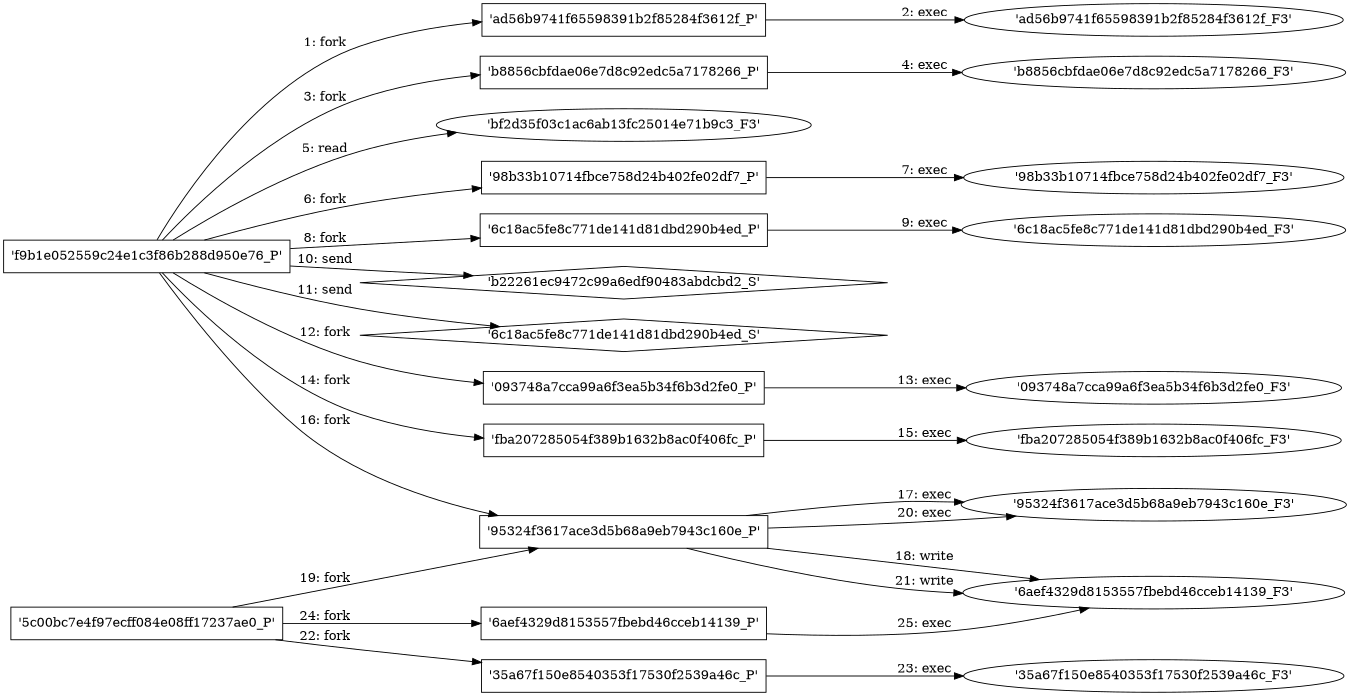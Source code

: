 digraph "D:\Learning\Paper\apt\基于CTI的攻击预警\Dataset\攻击图\ASGfromALLCTI\Threat Source newsletter (March 26, 2020).dot" {
rankdir="LR"
size="9"
fixedsize="false"
splines="true"
nodesep=0.3
ranksep=0
fontsize=10
overlap="scalexy"
engine= "neato"
	"'f9b1e052559c24e1c3f86b288d950e76_P'" [node_type=Process shape=box]
	"'ad56b9741f65598391b2f85284f3612f_P'" [node_type=Process shape=box]
	"'f9b1e052559c24e1c3f86b288d950e76_P'" -> "'ad56b9741f65598391b2f85284f3612f_P'" [label="1: fork"]
	"'ad56b9741f65598391b2f85284f3612f_P'" [node_type=Process shape=box]
	"'ad56b9741f65598391b2f85284f3612f_F3'" [node_type=File shape=ellipse]
	"'ad56b9741f65598391b2f85284f3612f_P'" -> "'ad56b9741f65598391b2f85284f3612f_F3'" [label="2: exec"]
	"'f9b1e052559c24e1c3f86b288d950e76_P'" [node_type=Process shape=box]
	"'b8856cbfdae06e7d8c92edc5a7178266_P'" [node_type=Process shape=box]
	"'f9b1e052559c24e1c3f86b288d950e76_P'" -> "'b8856cbfdae06e7d8c92edc5a7178266_P'" [label="3: fork"]
	"'b8856cbfdae06e7d8c92edc5a7178266_P'" [node_type=Process shape=box]
	"'b8856cbfdae06e7d8c92edc5a7178266_F3'" [node_type=File shape=ellipse]
	"'b8856cbfdae06e7d8c92edc5a7178266_P'" -> "'b8856cbfdae06e7d8c92edc5a7178266_F3'" [label="4: exec"]
	"'bf2d35f03c1ac6ab13fc25014e71b9c3_F3'" [node_type=file shape=ellipse]
	"'f9b1e052559c24e1c3f86b288d950e76_P'" [node_type=Process shape=box]
	"'f9b1e052559c24e1c3f86b288d950e76_P'" -> "'bf2d35f03c1ac6ab13fc25014e71b9c3_F3'" [label="5: read"]
	"'f9b1e052559c24e1c3f86b288d950e76_P'" [node_type=Process shape=box]
	"'98b33b10714fbce758d24b402fe02df7_P'" [node_type=Process shape=box]
	"'f9b1e052559c24e1c3f86b288d950e76_P'" -> "'98b33b10714fbce758d24b402fe02df7_P'" [label="6: fork"]
	"'98b33b10714fbce758d24b402fe02df7_P'" [node_type=Process shape=box]
	"'98b33b10714fbce758d24b402fe02df7_F3'" [node_type=File shape=ellipse]
	"'98b33b10714fbce758d24b402fe02df7_P'" -> "'98b33b10714fbce758d24b402fe02df7_F3'" [label="7: exec"]
	"'f9b1e052559c24e1c3f86b288d950e76_P'" [node_type=Process shape=box]
	"'6c18ac5fe8c771de141d81dbd290b4ed_P'" [node_type=Process shape=box]
	"'f9b1e052559c24e1c3f86b288d950e76_P'" -> "'6c18ac5fe8c771de141d81dbd290b4ed_P'" [label="8: fork"]
	"'6c18ac5fe8c771de141d81dbd290b4ed_P'" [node_type=Process shape=box]
	"'6c18ac5fe8c771de141d81dbd290b4ed_F3'" [node_type=File shape=ellipse]
	"'6c18ac5fe8c771de141d81dbd290b4ed_P'" -> "'6c18ac5fe8c771de141d81dbd290b4ed_F3'" [label="9: exec"]
	"'b22261ec9472c99a6edf90483abdcbd2_S'" [node_type=Socket shape=diamond]
	"'f9b1e052559c24e1c3f86b288d950e76_P'" [node_type=Process shape=box]
	"'f9b1e052559c24e1c3f86b288d950e76_P'" -> "'b22261ec9472c99a6edf90483abdcbd2_S'" [label="10: send"]
	"'6c18ac5fe8c771de141d81dbd290b4ed_S'" [node_type=Socket shape=diamond]
	"'f9b1e052559c24e1c3f86b288d950e76_P'" [node_type=Process shape=box]
	"'f9b1e052559c24e1c3f86b288d950e76_P'" -> "'6c18ac5fe8c771de141d81dbd290b4ed_S'" [label="11: send"]
	"'f9b1e052559c24e1c3f86b288d950e76_P'" [node_type=Process shape=box]
	"'093748a7cca99a6f3ea5b34f6b3d2fe0_P'" [node_type=Process shape=box]
	"'f9b1e052559c24e1c3f86b288d950e76_P'" -> "'093748a7cca99a6f3ea5b34f6b3d2fe0_P'" [label="12: fork"]
	"'093748a7cca99a6f3ea5b34f6b3d2fe0_P'" [node_type=Process shape=box]
	"'093748a7cca99a6f3ea5b34f6b3d2fe0_F3'" [node_type=File shape=ellipse]
	"'093748a7cca99a6f3ea5b34f6b3d2fe0_P'" -> "'093748a7cca99a6f3ea5b34f6b3d2fe0_F3'" [label="13: exec"]
	"'f9b1e052559c24e1c3f86b288d950e76_P'" [node_type=Process shape=box]
	"'fba207285054f389b1632b8ac0f406fc_P'" [node_type=Process shape=box]
	"'f9b1e052559c24e1c3f86b288d950e76_P'" -> "'fba207285054f389b1632b8ac0f406fc_P'" [label="14: fork"]
	"'fba207285054f389b1632b8ac0f406fc_P'" [node_type=Process shape=box]
	"'fba207285054f389b1632b8ac0f406fc_F3'" [node_type=File shape=ellipse]
	"'fba207285054f389b1632b8ac0f406fc_P'" -> "'fba207285054f389b1632b8ac0f406fc_F3'" [label="15: exec"]
	"'f9b1e052559c24e1c3f86b288d950e76_P'" [node_type=Process shape=box]
	"'95324f3617ace3d5b68a9eb7943c160e_P'" [node_type=Process shape=box]
	"'f9b1e052559c24e1c3f86b288d950e76_P'" -> "'95324f3617ace3d5b68a9eb7943c160e_P'" [label="16: fork"]
	"'95324f3617ace3d5b68a9eb7943c160e_P'" [node_type=Process shape=box]
	"'95324f3617ace3d5b68a9eb7943c160e_F3'" [node_type=File shape=ellipse]
	"'95324f3617ace3d5b68a9eb7943c160e_P'" -> "'95324f3617ace3d5b68a9eb7943c160e_F3'" [label="17: exec"]
	"'6aef4329d8153557fbebd46cceb14139_F3'" [node_type=file shape=ellipse]
	"'95324f3617ace3d5b68a9eb7943c160e_P'" [node_type=Process shape=box]
	"'95324f3617ace3d5b68a9eb7943c160e_P'" -> "'6aef4329d8153557fbebd46cceb14139_F3'" [label="18: write"]
	"'5c00bc7e4f97ecff084e08ff17237ae0_P'" [node_type=Process shape=box]
	"'95324f3617ace3d5b68a9eb7943c160e_P'" [node_type=Process shape=box]
	"'5c00bc7e4f97ecff084e08ff17237ae0_P'" -> "'95324f3617ace3d5b68a9eb7943c160e_P'" [label="19: fork"]
	"'95324f3617ace3d5b68a9eb7943c160e_P'" [node_type=Process shape=box]
	"'95324f3617ace3d5b68a9eb7943c160e_F3'" [node_type=File shape=ellipse]
	"'95324f3617ace3d5b68a9eb7943c160e_P'" -> "'95324f3617ace3d5b68a9eb7943c160e_F3'" [label="20: exec"]
	"'6aef4329d8153557fbebd46cceb14139_F3'" [node_type=file shape=ellipse]
	"'95324f3617ace3d5b68a9eb7943c160e_P'" [node_type=Process shape=box]
	"'95324f3617ace3d5b68a9eb7943c160e_P'" -> "'6aef4329d8153557fbebd46cceb14139_F3'" [label="21: write"]
	"'5c00bc7e4f97ecff084e08ff17237ae0_P'" [node_type=Process shape=box]
	"'35a67f150e8540353f17530f2539a46c_P'" [node_type=Process shape=box]
	"'5c00bc7e4f97ecff084e08ff17237ae0_P'" -> "'35a67f150e8540353f17530f2539a46c_P'" [label="22: fork"]
	"'35a67f150e8540353f17530f2539a46c_P'" [node_type=Process shape=box]
	"'35a67f150e8540353f17530f2539a46c_F3'" [node_type=File shape=ellipse]
	"'35a67f150e8540353f17530f2539a46c_P'" -> "'35a67f150e8540353f17530f2539a46c_F3'" [label="23: exec"]
	"'5c00bc7e4f97ecff084e08ff17237ae0_P'" [node_type=Process shape=box]
	"'6aef4329d8153557fbebd46cceb14139_P'" [node_type=Process shape=box]
	"'5c00bc7e4f97ecff084e08ff17237ae0_P'" -> "'6aef4329d8153557fbebd46cceb14139_P'" [label="24: fork"]
	"'6aef4329d8153557fbebd46cceb14139_P'" [node_type=Process shape=box]
	"'6aef4329d8153557fbebd46cceb14139_F3'" [node_type=File shape=ellipse]
	"'6aef4329d8153557fbebd46cceb14139_P'" -> "'6aef4329d8153557fbebd46cceb14139_F3'" [label="25: exec"]
}
